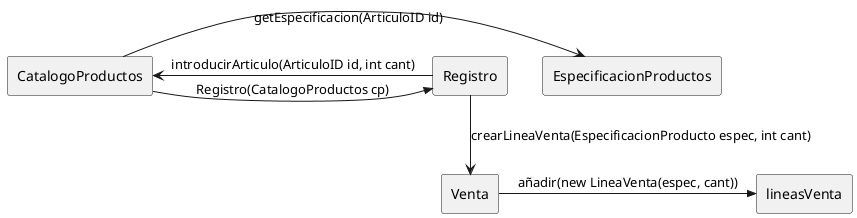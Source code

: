 @startuml SalesComunicationDiagramUML
agent Registro
agent CatalogoProductos
agent Venta
agent lineasVenta
agent EspecificacionProductos
CatalogoProductos->EspecificacionProductos: getEspecificacion(ArticuloID id)
Registro->CatalogoProductos: introducirArticulo(ArticuloID id, int cant)
CatalogoProductos->>Registro: Registro(CatalogoProductos cp)
Registro-->Venta: crearLineaVenta(EspecificacionProducto espec, int cant)
Venta->>lineasVenta: añadir(new LineaVenta(espec, cant))

@enduml

